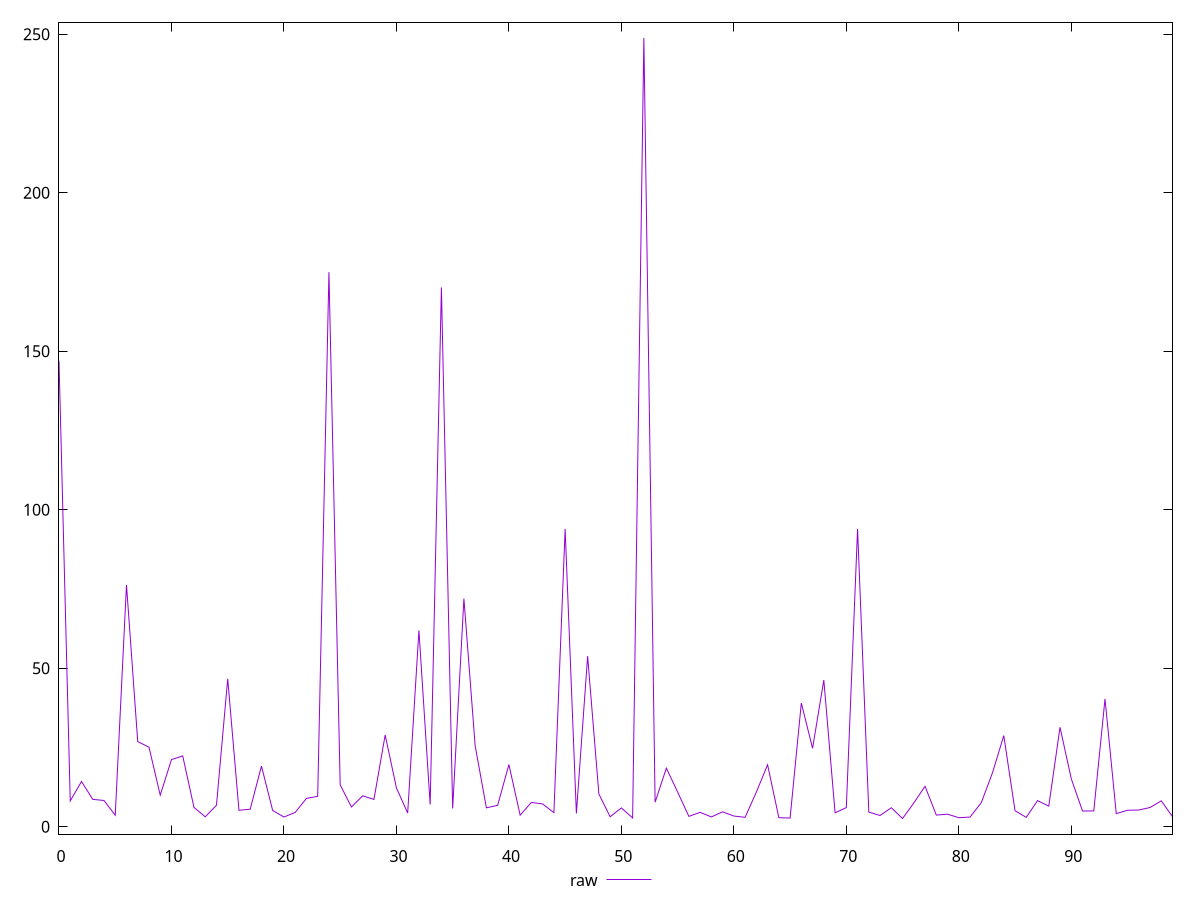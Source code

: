 reset

$raw <<EOF
0 146.998
1 8.144
2 14.277
3 8.625
4 8.277999999999999
5 3.6089999999999995
6 76.273
7 26.851999999999997
8 25.089000000000006
9 9.958
10 21.183000000000007
11 22.330000000000002
12 6.114000000000004
13 3.1179999999999994
14 6.764
15 46.644999999999996
16 5.1850000000000005
17 5.531000000000001
18 19.122
19 5.101
20 3.059
21 4.505
22 8.927999999999997
23 9.579999999999998
24 174.939
25 13.199000000000002
26 6.230999999999999
27 9.741999999999997
28 8.603000000000002
29 28.953000000000003
30 12.239
31 4.327
32 61.931000000000004
33 6.997
34 170.14
35 5.755
36 71.958
37 25.529999999999994
38 5.954
39 6.743
40 19.603
41 3.6420000000000003
42 7.661999999999999
43 7.1819999999999995
44 4.420999999999999
45 93.953
46 4.189
47 53.791000000000004
48 10.325
49 3.143
50 5.926000000000002
51 2.773
52 248.843
53 7.723000000000001
54 18.477
55 10.953
56 3.268
57 4.5360000000000005
58 3.0930000000000004
59 4.685000000000002
60 3.3750000000000004
61 2.956
62 10.911000000000001
63 19.541
64 2.8569999999999998
65 2.7239999999999998
66 39.019999999999996
67 24.737
68 46.265
69 4.386999999999997
70 6.031000000000001
71 93.912
72 4.616
73 3.536
74 5.982
75 2.5850000000000004
76 7.489
77 12.756
78 3.676
79 3.9499999999999997
80 2.8489999999999998
81 3.04
82 7.577000000000001
83 17.055
84 28.747
85 5.047000000000001
86 2.9440000000000004
87 8.231
88 6.4990000000000006
89 31.366
90 15.123000000000001
91 4.953
92 4.969000000000001
93 40.30799999999999
94 4.122
95 5.199
96 5.257000000000001
97 6.055
98 8.16
99 3.1719999999999997
EOF

set key outside below
set xrange [0:99]
set yrange [-2.3401599999999996:253.76816]
set trange [-2.3401599999999996:253.76816]
set terminal svg size 640, 500 enhanced background rgb 'white'
set output "report_00015_2021-02-09T16-11-33.973Z/server-response-time/samples/pages+cached+noadtech+nomedia/raw/values.svg"

plot $raw title "raw" with line

reset
